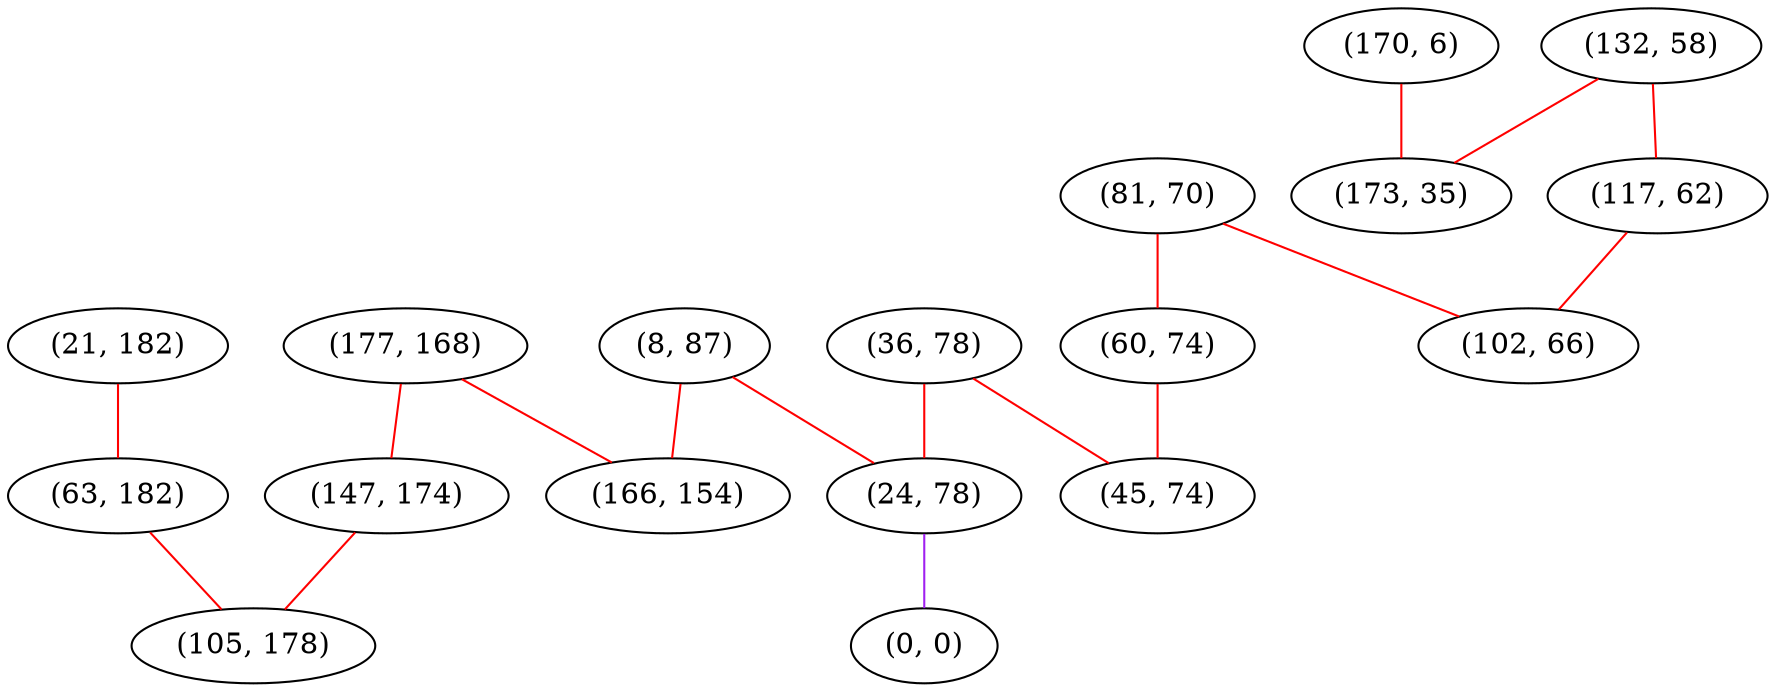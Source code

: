 graph "" {
"(177, 168)";
"(170, 6)";
"(81, 70)";
"(8, 87)";
"(132, 58)";
"(21, 182)";
"(60, 74)";
"(173, 35)";
"(36, 78)";
"(147, 174)";
"(117, 62)";
"(24, 78)";
"(63, 182)";
"(102, 66)";
"(105, 178)";
"(0, 0)";
"(166, 154)";
"(45, 74)";
"(177, 168)" -- "(166, 154)"  [color=red, key=0, weight=1];
"(177, 168)" -- "(147, 174)"  [color=red, key=0, weight=1];
"(170, 6)" -- "(173, 35)"  [color=red, key=0, weight=1];
"(81, 70)" -- "(60, 74)"  [color=red, key=0, weight=1];
"(81, 70)" -- "(102, 66)"  [color=red, key=0, weight=1];
"(8, 87)" -- "(24, 78)"  [color=red, key=0, weight=1];
"(8, 87)" -- "(166, 154)"  [color=red, key=0, weight=1];
"(132, 58)" -- "(117, 62)"  [color=red, key=0, weight=1];
"(132, 58)" -- "(173, 35)"  [color=red, key=0, weight=1];
"(21, 182)" -- "(63, 182)"  [color=red, key=0, weight=1];
"(60, 74)" -- "(45, 74)"  [color=red, key=0, weight=1];
"(36, 78)" -- "(24, 78)"  [color=red, key=0, weight=1];
"(36, 78)" -- "(45, 74)"  [color=red, key=0, weight=1];
"(147, 174)" -- "(105, 178)"  [color=red, key=0, weight=1];
"(117, 62)" -- "(102, 66)"  [color=red, key=0, weight=1];
"(24, 78)" -- "(0, 0)"  [color=purple, key=0, weight=4];
"(63, 182)" -- "(105, 178)"  [color=red, key=0, weight=1];
}
